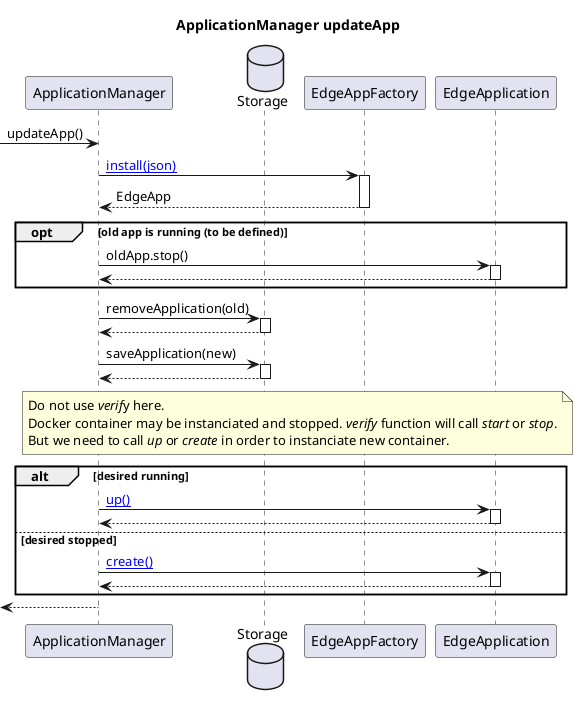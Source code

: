 @startuml
title "ApplicationManager updateApp"

participant ApplicationManager as AM
database Storage as Stor
participant EdgeAppFactory as EAF
participant EdgeApplication as EApp

[->AM: updateApp()

AM->EAF ++: [[http://www.plantuml.com/plantuml/proxy?cache=no&src=https://raw.githubusercontent.com/se-edge/diagrams/develop/ApplicationManager/EdgeAppFactory.install.puml&fmt=svg install(json)]]
EAF-->AM --: EdgeApp

opt old app is running (to be defined)
    AM->EApp ++: oldApp.stop()
    EApp-->AM --:
end


AM->Stor ++: removeApplication(old)
Stor-->AM --:

AM->Stor ++: saveApplication(new)
Stor-->AM --:

note over AM, EApp
    Do not use //verif//y here.
    Docker container may be instanciated and stopped. //verify// function will call //start// or //stop//.
    But we need to call //up// or //create// in order to instanciate new container.
end note
alt desired running

    AM->EApp ++: [[http://www.plantuml.com/plantuml/proxy?cache=no&src=https://raw.githubusercontent.com/se-edge/diagrams/develop/ApplicationManager/ComposeApplication.up.puml&fmt=svg up()]]
    EApp-->AM --:
else desired stopped
    AM->EApp ++: [[http://www.plantuml.com/plantuml/proxy?cache=no&src=https://raw.githubusercontent.com/se-edge/diagrams/develop/ApplicationManager/ComposeApplication.create.puml&fmt=svg create()]]
    EApp-->AM --:
end


AM-->[:
@enduml

